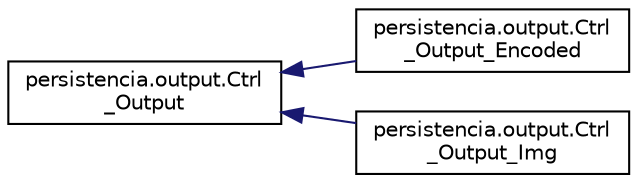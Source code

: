digraph "Graphical Class Hierarchy"
{
  edge [fontname="Helvetica",fontsize="10",labelfontname="Helvetica",labelfontsize="10"];
  node [fontname="Helvetica",fontsize="10",shape=record];
  rankdir="LR";
  Node0 [label="persistencia.output.Ctrl\l_Output",height=0.2,width=0.4,color="black", fillcolor="white", style="filled",URL="$classpersistencia_1_1output_1_1Ctrl__Output.html",tooltip="Classe Ctrl_Output. "];
  Node0 -> Node1 [dir="back",color="midnightblue",fontsize="10",style="solid",fontname="Helvetica"];
  Node1 [label="persistencia.output.Ctrl\l_Output_Encoded",height=0.2,width=0.4,color="black", fillcolor="white", style="filled",URL="$classpersistencia_1_1output_1_1Ctrl__Output__Encoded.html",tooltip="Classe Ctrl_Output_Encoded. "];
  Node0 -> Node2 [dir="back",color="midnightblue",fontsize="10",style="solid",fontname="Helvetica"];
  Node2 [label="persistencia.output.Ctrl\l_Output_Img",height=0.2,width=0.4,color="black", fillcolor="white", style="filled",URL="$classpersistencia_1_1output_1_1Ctrl__Output__Img.html",tooltip="Controlador de Output que permet escriure una imatge ppm. "];
}
